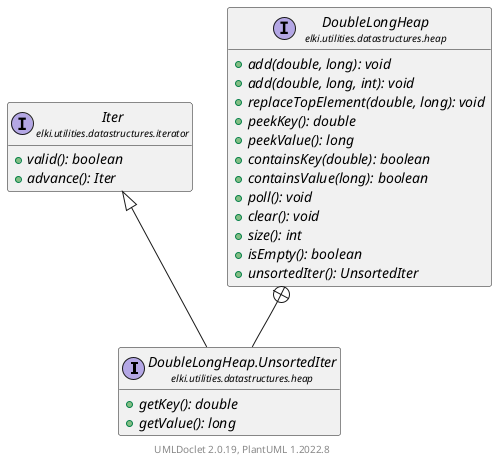 @startuml
    remove .*\.(Instance|Par|Parameterizer|Factory)$
    set namespaceSeparator none
    hide empty fields
    hide empty methods

    interface "<size:14>DoubleLongHeap.UnsortedIter\n<size:10>elki.utilities.datastructures.heap" as elki.utilities.datastructures.heap.DoubleLongHeap.UnsortedIter [[DoubleLongHeap.UnsortedIter.html]] {
        {abstract} +getKey(): double
        {abstract} +getValue(): long
    }

    interface "<size:14>Iter\n<size:10>elki.utilities.datastructures.iterator" as elki.utilities.datastructures.iterator.Iter [[../iterator/Iter.html]] {
        {abstract} +valid(): boolean
        {abstract} +advance(): Iter
    }
    interface "<size:14>DoubleLongHeap\n<size:10>elki.utilities.datastructures.heap" as elki.utilities.datastructures.heap.DoubleLongHeap [[DoubleLongHeap.html]] {
        {abstract} +add(double, long): void
        {abstract} +add(double, long, int): void
        {abstract} +replaceTopElement(double, long): void
        {abstract} +peekKey(): double
        {abstract} +peekValue(): long
        {abstract} +containsKey(double): boolean
        {abstract} +containsValue(long): boolean
        {abstract} +poll(): void
        {abstract} +clear(): void
        {abstract} +size(): int
        {abstract} +isEmpty(): boolean
        {abstract} +unsortedIter(): UnsortedIter
    }

    elki.utilities.datastructures.iterator.Iter <|-- elki.utilities.datastructures.heap.DoubleLongHeap.UnsortedIter
    elki.utilities.datastructures.heap.DoubleLongHeap +-- elki.utilities.datastructures.heap.DoubleLongHeap.UnsortedIter

    center footer UMLDoclet 2.0.19, PlantUML 1.2022.8
@enduml
